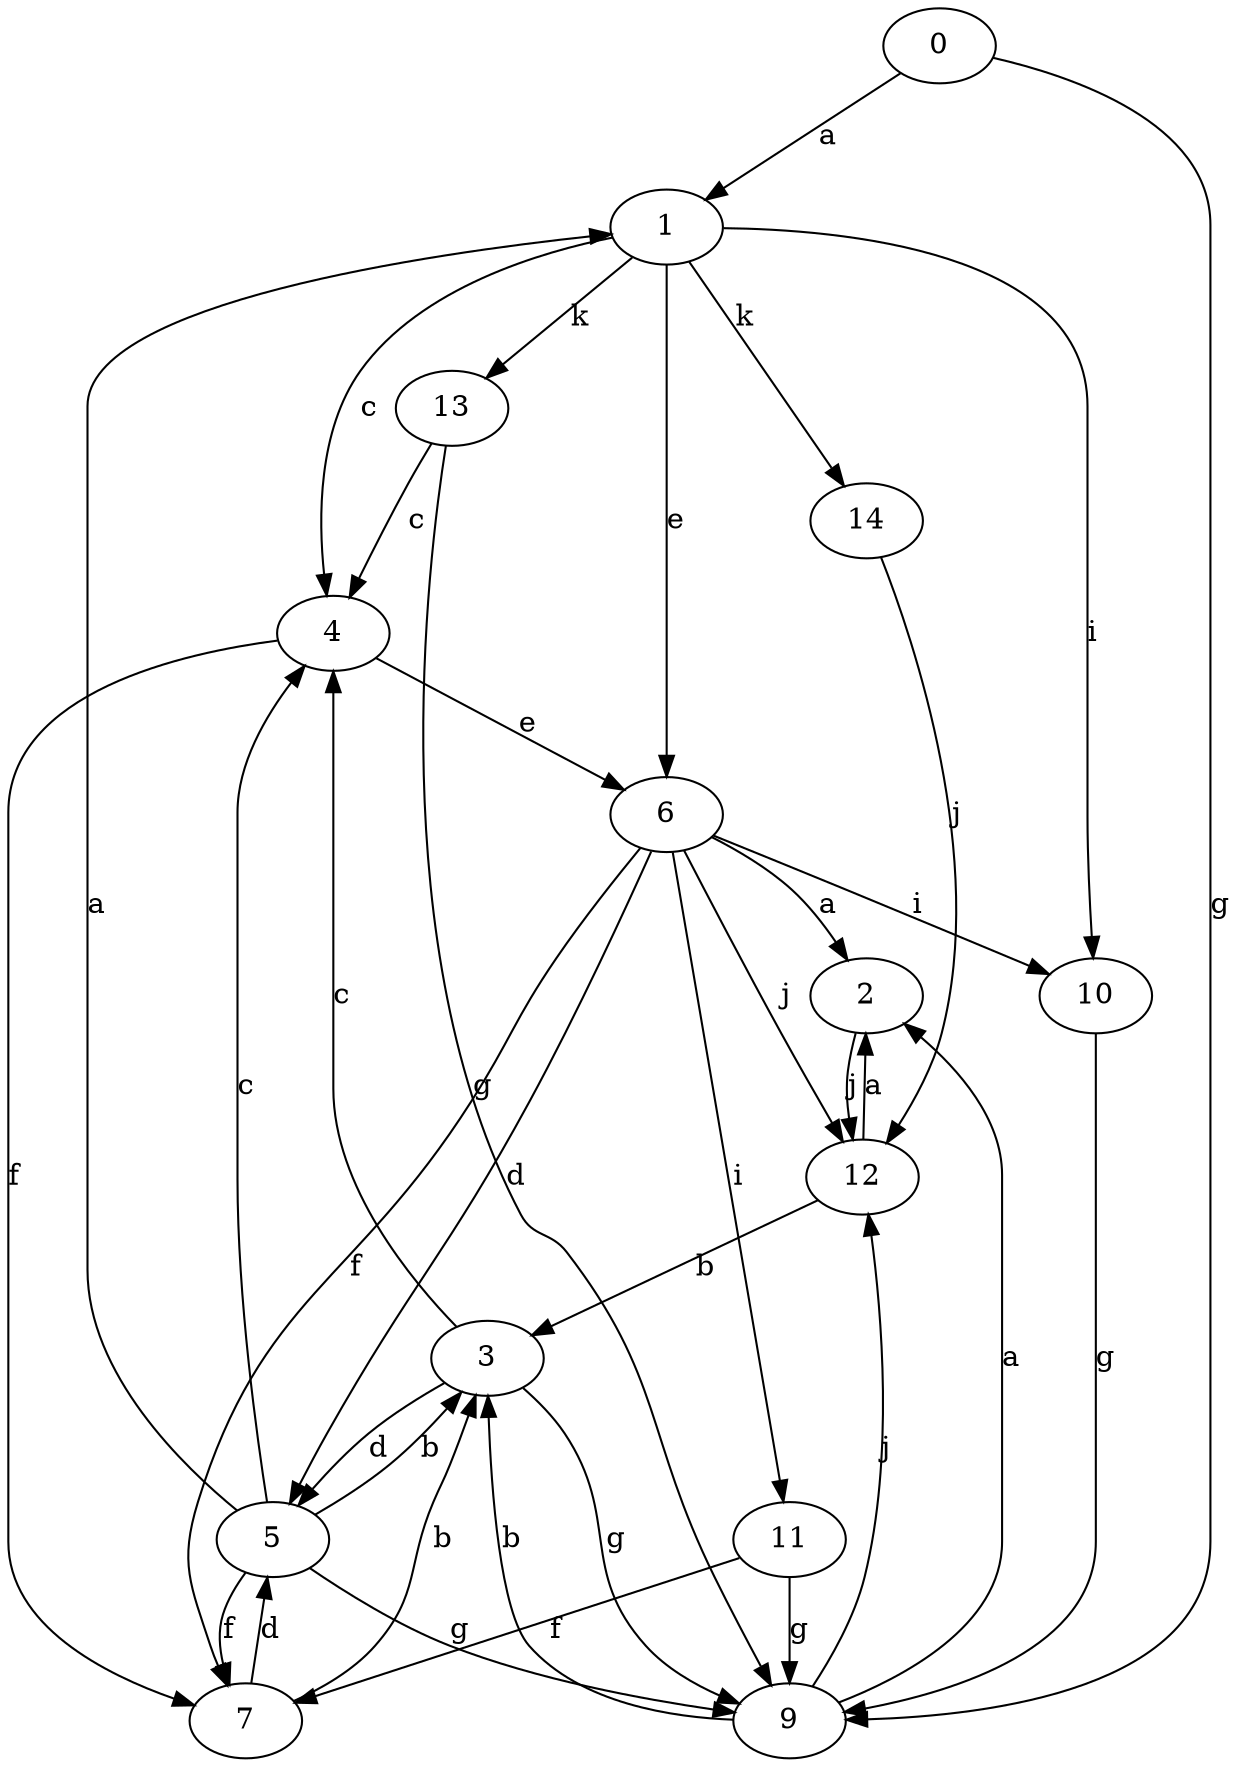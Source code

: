 strict digraph  {
0;
1;
2;
3;
4;
5;
6;
7;
9;
10;
11;
12;
13;
14;
0 -> 1  [label=a];
0 -> 9  [label=g];
1 -> 4  [label=c];
1 -> 6  [label=e];
1 -> 10  [label=i];
1 -> 13  [label=k];
1 -> 14  [label=k];
2 -> 12  [label=j];
3 -> 4  [label=c];
3 -> 5  [label=d];
3 -> 9  [label=g];
4 -> 6  [label=e];
4 -> 7  [label=f];
5 -> 1  [label=a];
5 -> 3  [label=b];
5 -> 4  [label=c];
5 -> 7  [label=f];
5 -> 9  [label=g];
6 -> 2  [label=a];
6 -> 5  [label=d];
6 -> 7  [label=f];
6 -> 10  [label=i];
6 -> 11  [label=i];
6 -> 12  [label=j];
7 -> 3  [label=b];
7 -> 5  [label=d];
9 -> 2  [label=a];
9 -> 3  [label=b];
9 -> 12  [label=j];
10 -> 9  [label=g];
11 -> 7  [label=f];
11 -> 9  [label=g];
12 -> 2  [label=a];
12 -> 3  [label=b];
13 -> 4  [label=c];
13 -> 9  [label=g];
14 -> 12  [label=j];
}
